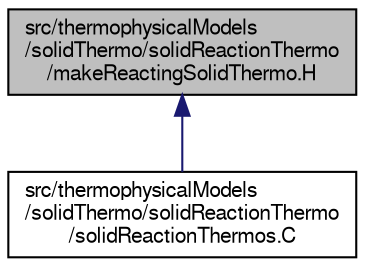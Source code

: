 digraph "src/thermophysicalModels/solidThermo/solidReactionThermo/makeReactingSolidThermo.H"
{
  bgcolor="transparent";
  edge [fontname="FreeSans",fontsize="10",labelfontname="FreeSans",labelfontsize="10"];
  node [fontname="FreeSans",fontsize="10",shape=record];
  Node26 [label="src/thermophysicalModels\l/solidThermo/solidReactionThermo\l/makeReactingSolidThermo.H",height=0.2,width=0.4,color="black", fillcolor="grey75", style="filled", fontcolor="black"];
  Node26 -> Node27 [dir="back",color="midnightblue",fontsize="10",style="solid",fontname="FreeSans"];
  Node27 [label="src/thermophysicalModels\l/solidThermo/solidReactionThermo\l/solidReactionThermos.C",height=0.2,width=0.4,color="black",URL="$a16367.html"];
}
